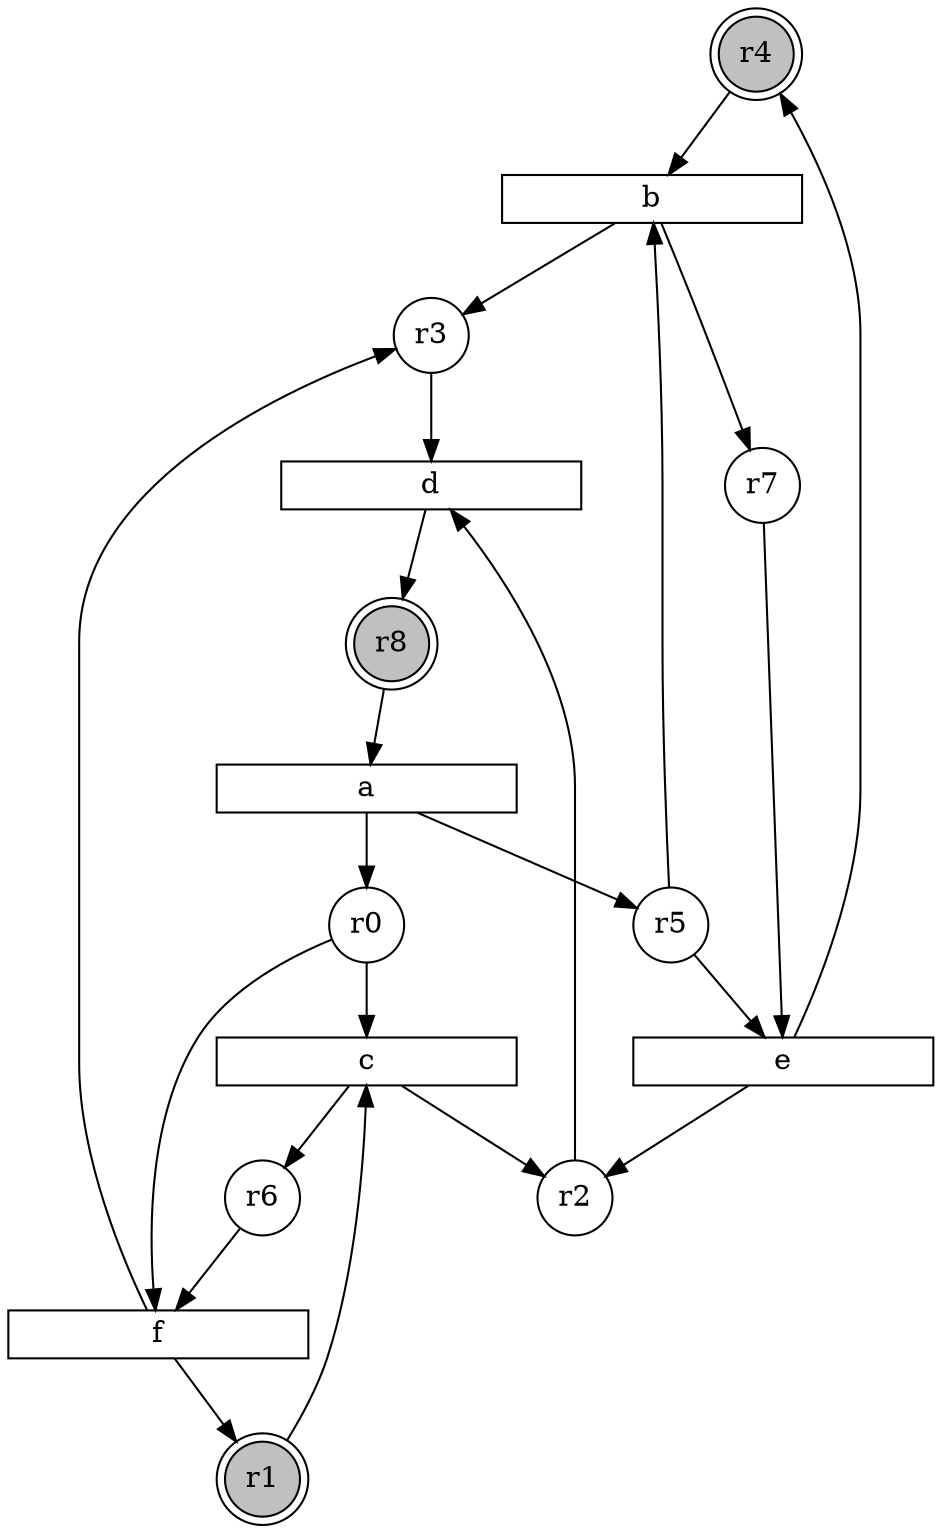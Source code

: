 digraph input7_g_PN{
subgraph initial_place {
	node [shape=doublecircle,fixedsize=true, fixedsize = 2, color = black, fillcolor = gray, style = filled];
	r4;
	r1;
	r8;
}
subgraph place {     
	node [shape=circle,fixedsize=true, fixedsize = 2];
	r2;
	r6;
	r5;
	r3;
	r7;
	r0;
}
subgraph transitions {
	node [shape=rect,height=0.2,width=2, forcelabels = false];
	0 [label = "c"];
	1 [label = "d"];
	2 [label = "b"];
	3 [label = "f"];
	4 [label = "e"];
	5 [label = "a"];
}
	r0 -> 0;
	r1 -> 0;
	r2 -> 1;
	r3 -> 1;
	r4 -> 2;
	r5 -> 2;
	r6 -> 3;
	r0 -> 3;
	r5 -> 4;
	r7 -> 4;
	r8 -> 5;
	0 -> r2;
	0 -> r6;
	1 -> r8;
	2 -> r3;
	2 -> r7;
	3 -> r3;
	3 -> r1;
	4 -> r2;
	4 -> r4;
	5 -> r5;
	5 -> r0;
}